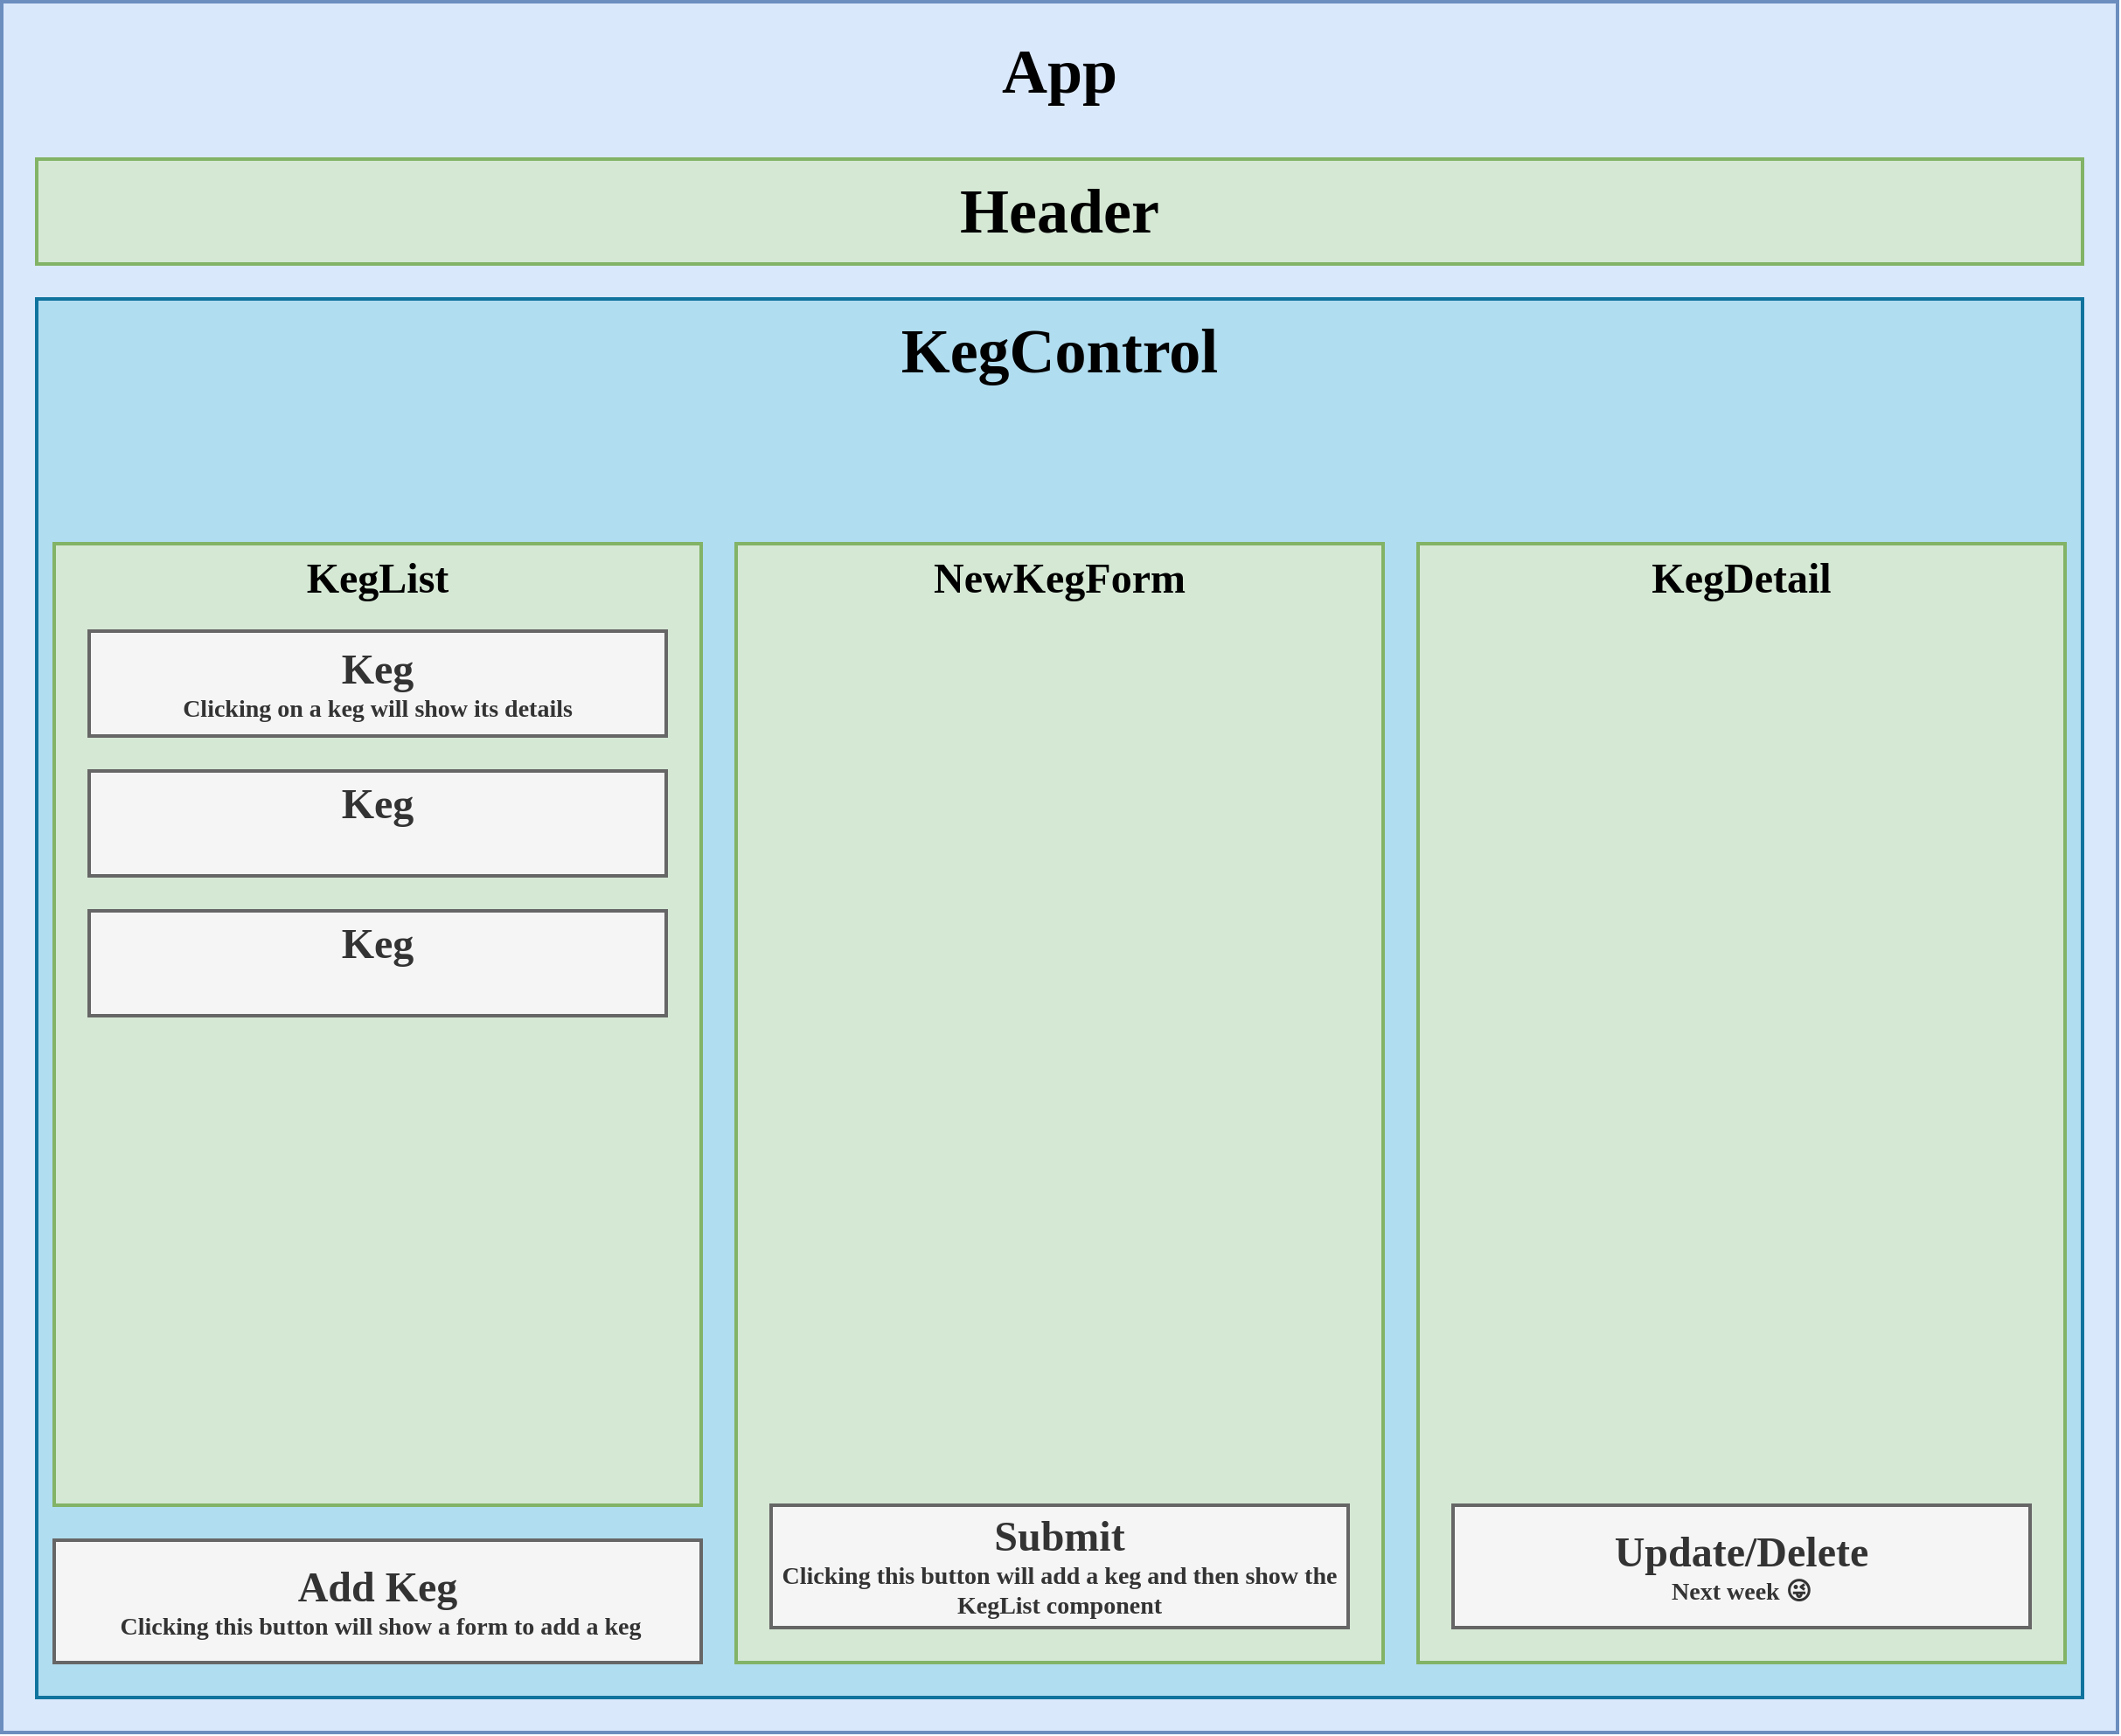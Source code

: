 <mxfile version="14.1.8" type="device"><diagram id="mD3gllbiSejDzujtqncb" name="Page-1"><mxGraphModel dx="3162" dy="1222" grid="1" gridSize="10" guides="1" tooltips="1" connect="1" arrows="1" fold="1" page="1" pageScale="1" pageWidth="1100" pageHeight="850" math="0" shadow="0"><root><mxCell id="0"/><mxCell id="1" parent="0"/><mxCell id="A_Lu4U9Y8x8mx7G1ReFX-2" value="" style="rounded=0;whiteSpace=wrap;html=1;strokeWidth=2;glass=0;sketch=0;shadow=0;fillColor=#dae8fc;strokeColor=#6c8ebf;" vertex="1" parent="1"><mxGeometry y="10" width="1210" height="990" as="geometry"/></mxCell><mxCell id="A_Lu4U9Y8x8mx7G1ReFX-15" value="" style="rounded=0;whiteSpace=wrap;html=1;shadow=0;glass=0;sketch=0;strokeWidth=2;fillColor=#b1ddf0;strokeColor=#10739e;" vertex="1" parent="1"><mxGeometry x="20" y="180" width="1170" height="800" as="geometry"/></mxCell><mxCell id="A_Lu4U9Y8x8mx7G1ReFX-3" value="&lt;font data-font-src=&quot;https://fonts.googleapis.com/css?family=Roboto&quot; style=&quot;font-size: 36px&quot; face=&quot;gill sans mt&quot;&gt;&lt;b&gt;App&lt;/b&gt;&lt;/font&gt;" style="text;html=1;strokeColor=none;fillColor=none;align=center;verticalAlign=middle;whiteSpace=wrap;rounded=0;" vertex="1" parent="1"><mxGeometry x="555" y="10" width="100" height="80" as="geometry"/></mxCell><mxCell id="A_Lu4U9Y8x8mx7G1ReFX-4" value="" style="rounded=0;whiteSpace=wrap;html=1;shadow=0;glass=0;sketch=0;strokeWidth=2;fillColor=#d5e8d4;strokeColor=#82b366;" vertex="1" parent="1"><mxGeometry x="20" y="100" width="1170" height="60" as="geometry"/></mxCell><mxCell id="A_Lu4U9Y8x8mx7G1ReFX-5" value="&lt;font data-font-src=&quot;https://fonts.googleapis.com/css?family=Roboto&quot; style=&quot;font-size: 36px&quot; face=&quot;gill sans mt&quot;&gt;&lt;b&gt;Header&lt;/b&gt;&lt;/font&gt;" style="text;html=1;strokeColor=none;fillColor=none;align=center;verticalAlign=middle;whiteSpace=wrap;rounded=0;" vertex="1" parent="1"><mxGeometry x="555" y="90" width="100" height="80" as="geometry"/></mxCell><mxCell id="A_Lu4U9Y8x8mx7G1ReFX-6" value="" style="rounded=0;whiteSpace=wrap;html=1;shadow=0;glass=0;sketch=0;strokeWidth=2;fillColor=#d5e8d4;strokeColor=#82b366;" vertex="1" parent="1"><mxGeometry x="30" y="320" width="370" height="550" as="geometry"/></mxCell><mxCell id="A_Lu4U9Y8x8mx7G1ReFX-7" value="&lt;font data-font-src=&quot;https://fonts.googleapis.com/css?family=Roboto&quot; style=&quot;font-size: 24px&quot; face=&quot;gill sans mt&quot;&gt;&lt;b&gt;KegList&lt;/b&gt;&lt;/font&gt;" style="text;html=1;strokeColor=none;fillColor=none;align=center;verticalAlign=middle;whiteSpace=wrap;rounded=0;" vertex="1" parent="1"><mxGeometry x="100" y="320" width="230" height="40" as="geometry"/></mxCell><mxCell id="A_Lu4U9Y8x8mx7G1ReFX-8" value="&lt;font face=&quot;gill sans mt&quot; data-font-src=&quot;https://fonts.googleapis.com/css?family=Roboto&quot;&gt;&lt;b&gt;&lt;span style=&quot;font-size: 24px&quot;&gt;Keg&lt;/span&gt;&lt;br&gt;&lt;font style=&quot;font-size: 14px&quot;&gt;Clicking on a keg will show its details&lt;/font&gt;&lt;br&gt;&lt;/b&gt;&lt;/font&gt;" style="rounded=0;whiteSpace=wrap;html=1;shadow=0;glass=0;sketch=0;strokeWidth=2;fillColor=#f5f5f5;strokeColor=#666666;fontColor=#333333;" vertex="1" parent="1"><mxGeometry x="50" y="370" width="330" height="60" as="geometry"/></mxCell><mxCell id="A_Lu4U9Y8x8mx7G1ReFX-9" value="&lt;font face=&quot;gill sans mt&quot; data-font-src=&quot;https://fonts.googleapis.com/css?family=Roboto&quot;&gt;&lt;b&gt;&lt;span style=&quot;font-size: 24px&quot;&gt;Keg&lt;/span&gt;&lt;br&gt;&lt;span style=&quot;font-size: 18px&quot;&gt;&amp;nbsp;&lt;/span&gt;&lt;br&gt;&lt;/b&gt;&lt;/font&gt;" style="rounded=0;whiteSpace=wrap;html=1;shadow=0;glass=0;sketch=0;strokeWidth=2;fillColor=#f5f5f5;strokeColor=#666666;fontColor=#333333;" vertex="1" parent="1"><mxGeometry x="50" y="450" width="330" height="60" as="geometry"/></mxCell><mxCell id="A_Lu4U9Y8x8mx7G1ReFX-10" value="&lt;font face=&quot;gill sans mt&quot; data-font-src=&quot;https://fonts.googleapis.com/css?family=Roboto&quot;&gt;&lt;b&gt;&lt;span style=&quot;font-size: 24px&quot;&gt;Keg&lt;/span&gt;&lt;br&gt;&lt;span style=&quot;font-size: 18px&quot;&gt;&amp;nbsp;&lt;/span&gt;&lt;br&gt;&lt;/b&gt;&lt;/font&gt;" style="rounded=0;whiteSpace=wrap;html=1;shadow=0;glass=0;sketch=0;strokeWidth=2;fillColor=#f5f5f5;strokeColor=#666666;fontColor=#333333;" vertex="1" parent="1"><mxGeometry x="50" y="530" width="330" height="60" as="geometry"/></mxCell><mxCell id="A_Lu4U9Y8x8mx7G1ReFX-11" value="&lt;font face=&quot;gill sans mt&quot; data-font-src=&quot;https://fonts.googleapis.com/css?family=Roboto&quot;&gt;&lt;b&gt;&lt;span style=&quot;font-size: 24px&quot;&gt;Add Keg&lt;/span&gt;&lt;br&gt;&lt;font style=&quot;font-size: 14px&quot;&gt;&amp;nbsp;Clicking this button will show a form to add a keg&lt;/font&gt;&lt;br&gt;&lt;/b&gt;&lt;/font&gt;" style="rounded=0;whiteSpace=wrap;html=1;shadow=0;glass=0;sketch=0;strokeWidth=2;fillColor=#f5f5f5;strokeColor=#666666;fontColor=#333333;" vertex="1" parent="1"><mxGeometry x="30" y="890" width="370" height="70" as="geometry"/></mxCell><mxCell id="A_Lu4U9Y8x8mx7G1ReFX-12" value="" style="rounded=0;whiteSpace=wrap;html=1;shadow=0;glass=0;sketch=0;strokeWidth=2;fillColor=#d5e8d4;strokeColor=#82b366;" vertex="1" parent="1"><mxGeometry x="420" y="320" width="370" height="640" as="geometry"/></mxCell><mxCell id="A_Lu4U9Y8x8mx7G1ReFX-13" value="&lt;font face=&quot;gill sans mt&quot;&gt;&lt;span style=&quot;font-size: 24px&quot;&gt;&lt;b&gt;NewKegForm&lt;/b&gt;&lt;/span&gt;&lt;/font&gt;" style="text;html=1;strokeColor=none;fillColor=none;align=center;verticalAlign=middle;whiteSpace=wrap;rounded=0;" vertex="1" parent="1"><mxGeometry x="490" y="320" width="230" height="40" as="geometry"/></mxCell><mxCell id="A_Lu4U9Y8x8mx7G1ReFX-14" value="&lt;font face=&quot;gill sans mt&quot; data-font-src=&quot;https://fonts.googleapis.com/css?family=Roboto&quot;&gt;&lt;b&gt;&lt;span style=&quot;font-size: 24px&quot;&gt;Submit&lt;/span&gt;&lt;br&gt;&lt;font style=&quot;font-size: 14px&quot;&gt;Clicking this button will add a keg and then show the KegList component&lt;/font&gt;&lt;br&gt;&lt;/b&gt;&lt;/font&gt;" style="rounded=0;whiteSpace=wrap;html=1;shadow=0;glass=0;sketch=0;strokeWidth=2;fillColor=#f5f5f5;strokeColor=#666666;fontColor=#333333;" vertex="1" parent="1"><mxGeometry x="440" y="870" width="330" height="70" as="geometry"/></mxCell><mxCell id="A_Lu4U9Y8x8mx7G1ReFX-16" value="&lt;font data-font-src=&quot;https://fonts.googleapis.com/css?family=Roboto&quot; style=&quot;font-size: 36px&quot; face=&quot;gill sans mt&quot;&gt;&lt;b&gt;KegControl&lt;/b&gt;&lt;/font&gt;" style="text;html=1;strokeColor=none;fillColor=none;align=center;verticalAlign=middle;whiteSpace=wrap;rounded=0;" vertex="1" parent="1"><mxGeometry x="325" y="170" width="560" height="80" as="geometry"/></mxCell><mxCell id="A_Lu4U9Y8x8mx7G1ReFX-17" value="" style="rounded=0;whiteSpace=wrap;html=1;shadow=0;glass=0;sketch=0;strokeWidth=2;fillColor=#d5e8d4;strokeColor=#82b366;" vertex="1" parent="1"><mxGeometry x="810" y="320" width="370" height="640" as="geometry"/></mxCell><mxCell id="A_Lu4U9Y8x8mx7G1ReFX-18" value="&lt;font face=&quot;gill sans mt&quot; data-font-src=&quot;https://fonts.googleapis.com/css?family=Roboto&quot;&gt;&lt;b&gt;&lt;span style=&quot;font-size: 24px&quot;&gt;Update/Delete&lt;/span&gt;&lt;br&gt;&lt;font style=&quot;font-size: 14px&quot;&gt;Next week 😜&lt;/font&gt;&lt;br&gt;&lt;/b&gt;&lt;/font&gt;" style="rounded=0;whiteSpace=wrap;html=1;shadow=0;glass=0;sketch=0;strokeWidth=2;fillColor=#f5f5f5;strokeColor=#666666;fontColor=#333333;" vertex="1" parent="1"><mxGeometry x="830" y="870" width="330" height="70" as="geometry"/></mxCell><mxCell id="A_Lu4U9Y8x8mx7G1ReFX-19" value="&lt;font face=&quot;gill sans mt&quot;&gt;&lt;span style=&quot;font-size: 24px&quot;&gt;&lt;b&gt;KegDetail&lt;/b&gt;&lt;/span&gt;&lt;/font&gt;" style="text;html=1;strokeColor=none;fillColor=none;align=center;verticalAlign=middle;whiteSpace=wrap;rounded=0;" vertex="1" parent="1"><mxGeometry x="880" y="320" width="230" height="40" as="geometry"/></mxCell></root></mxGraphModel></diagram></mxfile>